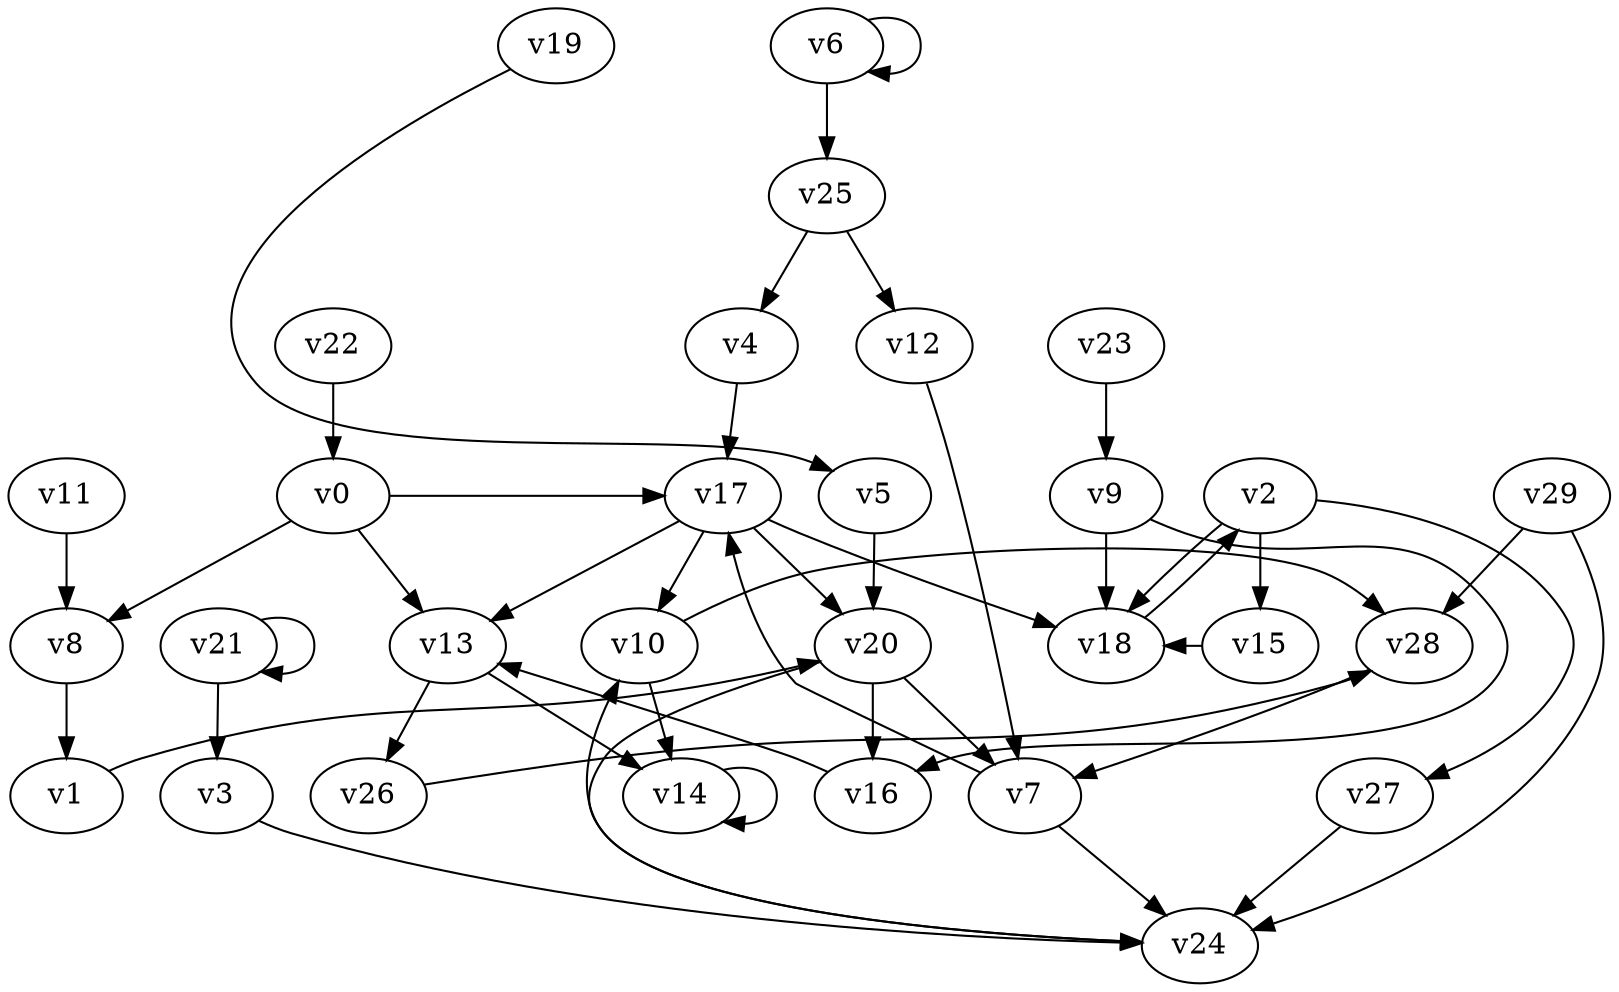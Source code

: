 // Benchmark game 43 - 30 vertices
// time_bound: 5
// targets: v29
digraph G {
    v0 [name="v0", player=1];
    v1 [name="v1", player=1];
    v2 [name="v2", player=0];
    v3 [name="v3", player=0];
    v4 [name="v4", player=1];
    v5 [name="v5", player=0];
    v6 [name="v6", player=0];
    v7 [name="v7", player=1];
    v8 [name="v8", player=0];
    v9 [name="v9", player=0];
    v10 [name="v10", player=1];
    v11 [name="v11", player=1];
    v12 [name="v12", player=1];
    v13 [name="v13", player=1];
    v14 [name="v14", player=1];
    v15 [name="v15", player=1];
    v16 [name="v16", player=1];
    v17 [name="v17", player=0];
    v18 [name="v18", player=0];
    v19 [name="v19", player=1];
    v20 [name="v20", player=1];
    v21 [name="v21", player=1];
    v22 [name="v22", player=0];
    v23 [name="v23", player=1];
    v24 [name="v24", player=0];
    v25 [name="v25", player=1];
    v26 [name="v26", player=1];
    v27 [name="v27", player=0];
    v28 [name="v28", player=1];
    v29 [name="v29", player=1, target=1];

    v0 -> v17 [constraint="t mod 5 == 2"];
    v1 -> v20 [constraint="t >= 1"];
    v2 -> v18;
    v3 -> v24;
    v4 -> v17;
    v5 -> v20;
    v6 -> v6;
    v7 -> v17;
    v8 -> v1;
    v9 -> v16 [constraint="t < 13"];
    v10 -> v28 [constraint="t mod 3 == 0"];
    v11 -> v8;
    v12 -> v7;
    v13 -> v26;
    v14 -> v14 [constraint="t mod 4 == 3"];
    v15 -> v18 [constraint="t >= 3"];
    v16 -> v13 [constraint="t >= 5"];
    v17 -> v10;
    v18 -> v2 [constraint="t >= 5"];
    v19 -> v5 [constraint="t >= 3"];
    v20 -> v24 [constraint="t < 11"];
    v21 -> v21 [constraint="t mod 4 == 1"];
    v22 -> v0;
    v23 -> v9;
    v24 -> v10 [constraint="t < 9"];
    v25 -> v12;
    v26 -> v28 [constraint="t >= 2"];
    v27 -> v24;
    v28 -> v7;
    v29 -> v24;
    v10 -> v14;
    v17 -> v13;
    v2 -> v15;
    v0 -> v13;
    v20 -> v7;
    v29 -> v28;
    v0 -> v8;
    v17 -> v18;
    v21 -> v3;
    v7 -> v24;
    v17 -> v20;
    v25 -> v4;
    v9 -> v18;
    v13 -> v14;
    v2 -> v27;
    v20 -> v16;
    v6 -> v25;
}
